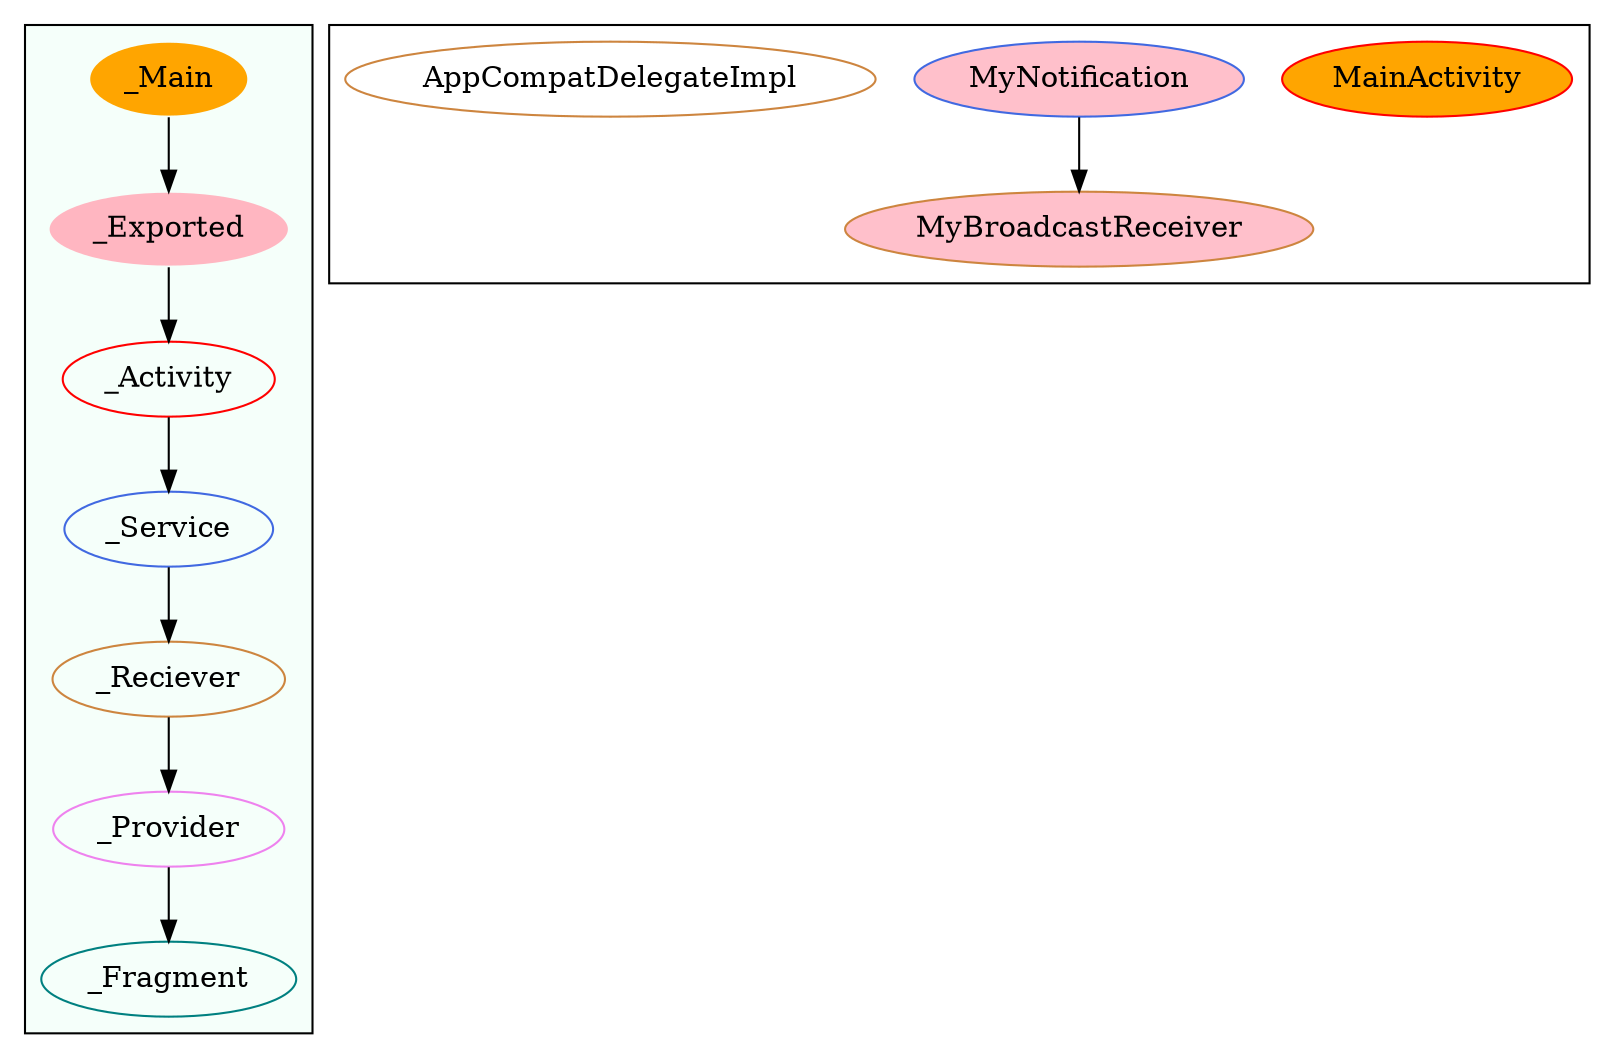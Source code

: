 digraph G {
subgraph cluster_legend{ 
bgcolor=mintcream;
_Activity[color = red];
_Service[color = royalblue];
_Provider[color = violet];
_Reciever[color = peru];
_Fragment[color = teal];
_Main[style=filled, fillcolor=orange, color = mintcream];
_Exported[style=filled, fillcolor=lightpink, color = mintcream];
_Main -> _Exported -> _Activity -> _Service -> _Reciever -> _Provider -> _Fragment; 
}
subgraph cluster_component{ 
MainActivity[style=filled, fillcolor=orange, color = red];
MyNotification[style=filled, fillcolor=pink, color = royalblue];
AppCompatDelegateImpl[color = peru];
MyBroadcastReceiver[style=filled, fillcolor=pink, color = peru];
MyNotification->MyBroadcastReceiver;
}
}
